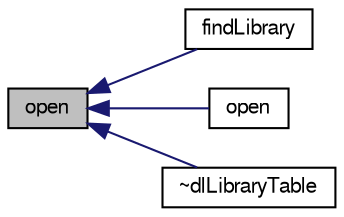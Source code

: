 digraph "open"
{
  bgcolor="transparent";
  edge [fontname="FreeSans",fontsize="10",labelfontname="FreeSans",labelfontsize="10"];
  node [fontname="FreeSans",fontsize="10",shape=record];
  rankdir="LR";
  Node20 [label="open",height=0.2,width=0.4,color="black", fillcolor="grey75", style="filled", fontcolor="black"];
  Node20 -> Node21 [dir="back",color="midnightblue",fontsize="10",style="solid",fontname="FreeSans"];
  Node21 [label="findLibrary",height=0.2,width=0.4,color="black",URL="$a26066.html#a3e3db3805346accacc5e39472b9a3aec",tooltip="Find the handle of the named library. "];
  Node20 -> Node22 [dir="back",color="midnightblue",fontsize="10",style="solid",fontname="FreeSans"];
  Node22 [label="open",height=0.2,width=0.4,color="black",URL="$a26066.html#aec992196cdf3d048dc24fb5c5dbf2528",tooltip="Open all the libraries listed in the &#39;libsEntry&#39; entry in the. "];
  Node20 -> Node23 [dir="back",color="midnightblue",fontsize="10",style="solid",fontname="FreeSans"];
  Node23 [label="~dlLibraryTable",height=0.2,width=0.4,color="black",URL="$a26066.html#a8b1edf5149cf2a945f7371c22498f9c2",tooltip="Destructor. "];
}
